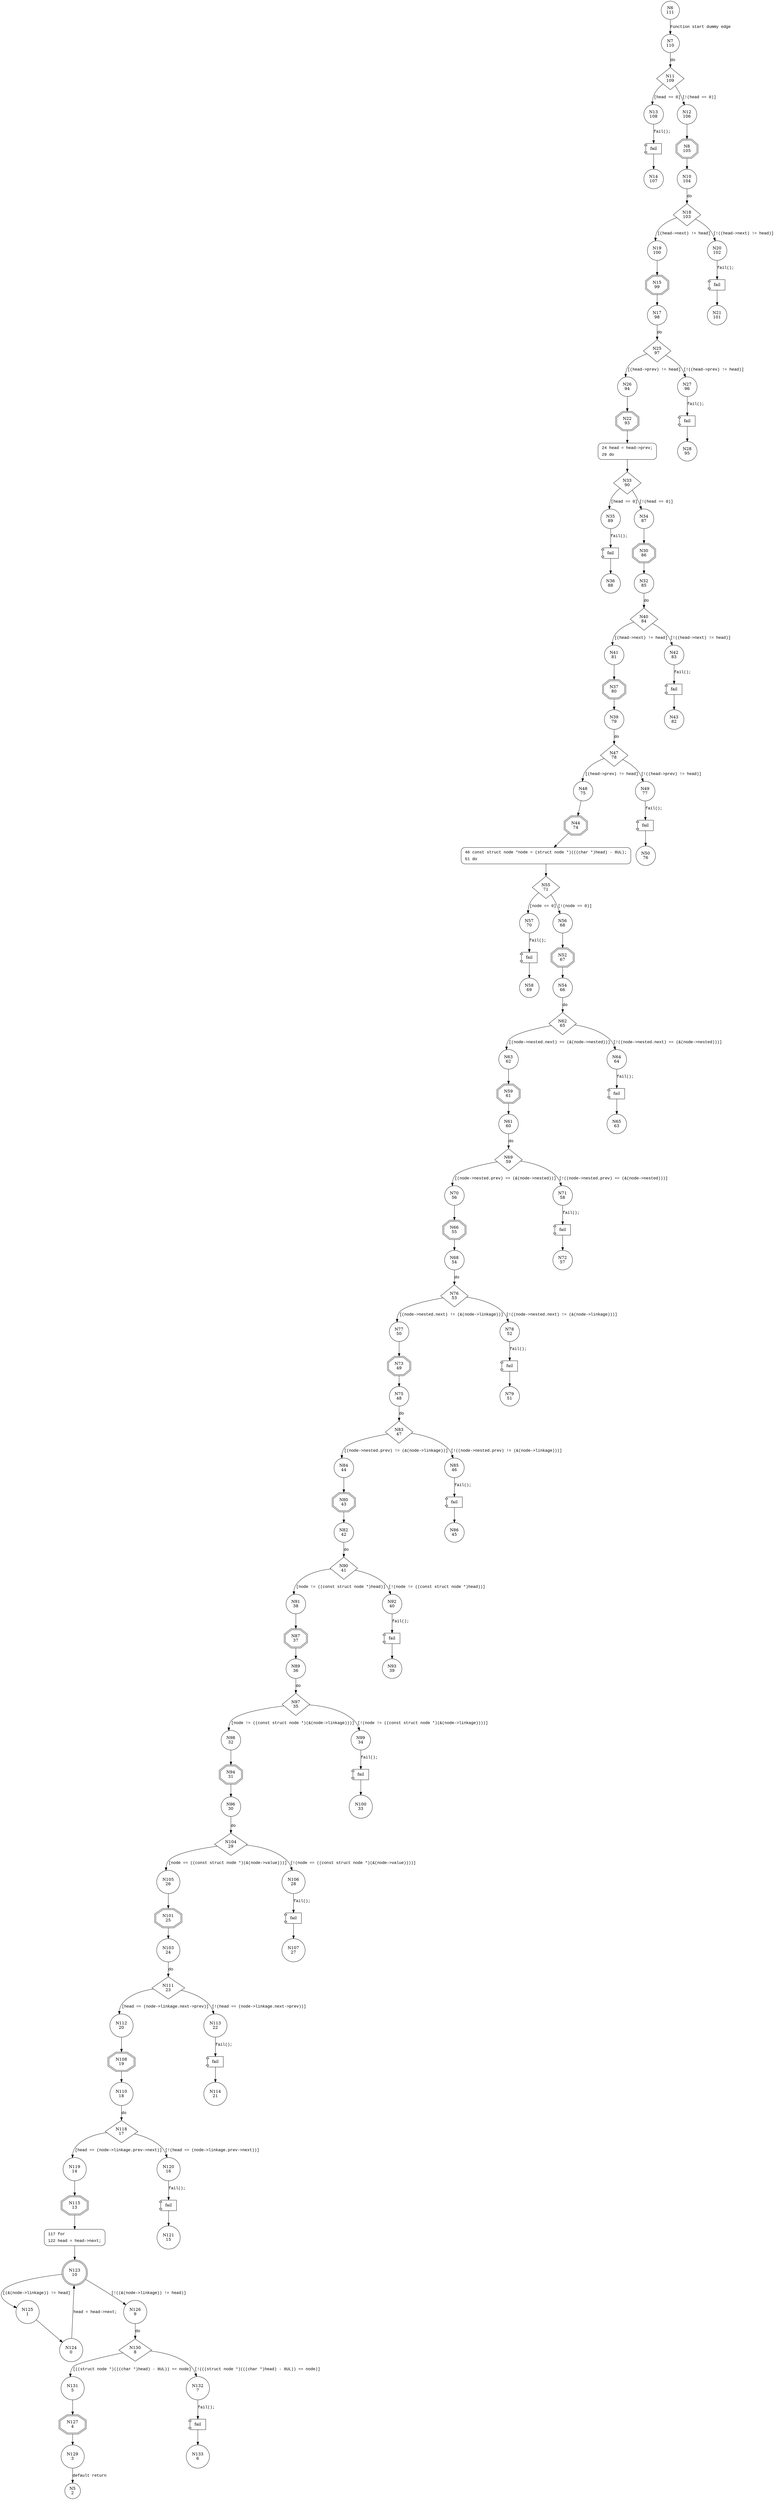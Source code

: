 digraph inspect {
6 [shape="circle" label="N6\n111"]
7 [shape="circle" label="N7\n110"]
11 [shape="diamond" label="N11\n109"]
13 [shape="circle" label="N13\n108"]
12 [shape="circle" label="N12\n106"]
8 [shape="doubleoctagon" label="N8\n105"]
10 [shape="circle" label="N10\n104"]
18 [shape="diamond" label="N18\n103"]
19 [shape="circle" label="N19\n100"]
20 [shape="circle" label="N20\n102"]
21 [shape="circle" label="N21\n101"]
15 [shape="doubleoctagon" label="N15\n99"]
17 [shape="circle" label="N17\n98"]
25 [shape="diamond" label="N25\n97"]
26 [shape="circle" label="N26\n94"]
27 [shape="circle" label="N27\n96"]
28 [shape="circle" label="N28\n95"]
22 [shape="doubleoctagon" label="N22\n93"]
24 [shape="circle" label="N24\n92"]
33 [shape="diamond" label="N33\n90"]
35 [shape="circle" label="N35\n89"]
34 [shape="circle" label="N34\n87"]
30 [shape="doubleoctagon" label="N30\n86"]
32 [shape="circle" label="N32\n85"]
40 [shape="diamond" label="N40\n84"]
41 [shape="circle" label="N41\n81"]
42 [shape="circle" label="N42\n83"]
43 [shape="circle" label="N43\n82"]
37 [shape="doubleoctagon" label="N37\n80"]
39 [shape="circle" label="N39\n79"]
47 [shape="diamond" label="N47\n78"]
48 [shape="circle" label="N48\n75"]
49 [shape="circle" label="N49\n77"]
50 [shape="circle" label="N50\n76"]
44 [shape="doubleoctagon" label="N44\n74"]
46 [shape="circle" label="N46\n73"]
55 [shape="diamond" label="N55\n71"]
57 [shape="circle" label="N57\n70"]
56 [shape="circle" label="N56\n68"]
52 [shape="doubleoctagon" label="N52\n67"]
54 [shape="circle" label="N54\n66"]
62 [shape="diamond" label="N62\n65"]
63 [shape="circle" label="N63\n62"]
64 [shape="circle" label="N64\n64"]
65 [shape="circle" label="N65\n63"]
59 [shape="doubleoctagon" label="N59\n61"]
61 [shape="circle" label="N61\n60"]
69 [shape="diamond" label="N69\n59"]
70 [shape="circle" label="N70\n56"]
71 [shape="circle" label="N71\n58"]
72 [shape="circle" label="N72\n57"]
66 [shape="doubleoctagon" label="N66\n55"]
68 [shape="circle" label="N68\n54"]
76 [shape="diamond" label="N76\n53"]
77 [shape="circle" label="N77\n50"]
78 [shape="circle" label="N78\n52"]
79 [shape="circle" label="N79\n51"]
73 [shape="doubleoctagon" label="N73\n49"]
75 [shape="circle" label="N75\n48"]
83 [shape="diamond" label="N83\n47"]
84 [shape="circle" label="N84\n44"]
85 [shape="circle" label="N85\n46"]
86 [shape="circle" label="N86\n45"]
80 [shape="doubleoctagon" label="N80\n43"]
82 [shape="circle" label="N82\n42"]
90 [shape="diamond" label="N90\n41"]
91 [shape="circle" label="N91\n38"]
92 [shape="circle" label="N92\n40"]
93 [shape="circle" label="N93\n39"]
87 [shape="doubleoctagon" label="N87\n37"]
89 [shape="circle" label="N89\n36"]
97 [shape="diamond" label="N97\n35"]
98 [shape="circle" label="N98\n32"]
99 [shape="circle" label="N99\n34"]
100 [shape="circle" label="N100\n33"]
94 [shape="doubleoctagon" label="N94\n31"]
96 [shape="circle" label="N96\n30"]
104 [shape="diamond" label="N104\n29"]
105 [shape="circle" label="N105\n26"]
106 [shape="circle" label="N106\n28"]
107 [shape="circle" label="N107\n27"]
101 [shape="doubleoctagon" label="N101\n25"]
103 [shape="circle" label="N103\n24"]
111 [shape="diamond" label="N111\n23"]
112 [shape="circle" label="N112\n20"]
113 [shape="circle" label="N113\n22"]
114 [shape="circle" label="N114\n21"]
108 [shape="doubleoctagon" label="N108\n19"]
110 [shape="circle" label="N110\n18"]
118 [shape="diamond" label="N118\n17"]
119 [shape="circle" label="N119\n14"]
120 [shape="circle" label="N120\n16"]
121 [shape="circle" label="N121\n15"]
115 [shape="doubleoctagon" label="N115\n13"]
117 [shape="circle" label="N117\n12"]
123 [shape="doublecircle" label="N123\n10"]
125 [shape="circle" label="N125\n1"]
126 [shape="circle" label="N126\n9"]
130 [shape="diamond" label="N130\n8"]
131 [shape="circle" label="N131\n5"]
132 [shape="circle" label="N132\n7"]
133 [shape="circle" label="N133\n6"]
127 [shape="doubleoctagon" label="N127\n4"]
129 [shape="circle" label="N129\n3"]
124 [shape="circle" label="N124\n0"]
58 [shape="circle" label="N58\n69"]
36 [shape="circle" label="N36\n88"]
14 [shape="circle" label="N14\n107"]
5 [shape="circle" label="N5\n2"]
24 [style="filled,bold" penwidth="1" fillcolor="white" fontname="Courier New" shape="Mrecord" label=<<table border="0" cellborder="0" cellpadding="3" bgcolor="white"><tr><td align="right">24</td><td align="left">head = head-&gt;prev;</td></tr><tr><td align="right">29</td><td align="left">do</td></tr></table>>]
24 -> 33[label=""]
46 [style="filled,bold" penwidth="1" fillcolor="white" fontname="Courier New" shape="Mrecord" label=<<table border="0" cellborder="0" cellpadding="3" bgcolor="white"><tr><td align="right">46</td><td align="left">const struct node *node = (struct node *)(((char *)head) - 8UL);</td></tr><tr><td align="right">51</td><td align="left">do</td></tr></table>>]
46 -> 55[label=""]
117 [style="filled,bold" penwidth="1" fillcolor="white" fontname="Courier New" shape="Mrecord" label=<<table border="0" cellborder="0" cellpadding="3" bgcolor="white"><tr><td align="right">117</td><td align="left">for</td></tr><tr><td align="right">122</td><td align="left">head = head-&gt;next;</td></tr></table>>]
117 -> 123[label=""]
6 -> 7 [label="Function start dummy edge" fontname="Courier New"]
11 -> 13 [label="[head == 0]" fontname="Courier New"]
11 -> 12 [label="[!(head == 0)]" fontname="Courier New"]
8 -> 10 [label="" fontname="Courier New"]
18 -> 19 [label="[(head->next) != head]" fontname="Courier New"]
18 -> 20 [label="[!((head->next) != head)]" fontname="Courier New"]
100007 [shape="component" label="fail"]
20 -> 100007 [label="fail();" fontname="Courier New"]
100007 -> 21 [label="" fontname="Courier New"]
15 -> 17 [label="" fontname="Courier New"]
25 -> 26 [label="[(head->prev) != head]" fontname="Courier New"]
25 -> 27 [label="[!((head->prev) != head)]" fontname="Courier New"]
100008 [shape="component" label="fail"]
27 -> 100008 [label="fail();" fontname="Courier New"]
100008 -> 28 [label="" fontname="Courier New"]
22 -> 24 [label="" fontname="Courier New"]
33 -> 35 [label="[head == 0]" fontname="Courier New"]
33 -> 34 [label="[!(head == 0)]" fontname="Courier New"]
30 -> 32 [label="" fontname="Courier New"]
40 -> 41 [label="[(head->next) != head]" fontname="Courier New"]
40 -> 42 [label="[!((head->next) != head)]" fontname="Courier New"]
100009 [shape="component" label="fail"]
42 -> 100009 [label="fail();" fontname="Courier New"]
100009 -> 43 [label="" fontname="Courier New"]
37 -> 39 [label="" fontname="Courier New"]
47 -> 48 [label="[(head->prev) != head]" fontname="Courier New"]
47 -> 49 [label="[!((head->prev) != head)]" fontname="Courier New"]
100010 [shape="component" label="fail"]
49 -> 100010 [label="fail();" fontname="Courier New"]
100010 -> 50 [label="" fontname="Courier New"]
44 -> 46 [label="" fontname="Courier New"]
55 -> 57 [label="[node == 0]" fontname="Courier New"]
55 -> 56 [label="[!(node == 0)]" fontname="Courier New"]
52 -> 54 [label="" fontname="Courier New"]
62 -> 63 [label="[(node->nested.next) == (&(node->nested))]" fontname="Courier New"]
62 -> 64 [label="[!((node->nested.next) == (&(node->nested)))]" fontname="Courier New"]
100011 [shape="component" label="fail"]
64 -> 100011 [label="fail();" fontname="Courier New"]
100011 -> 65 [label="" fontname="Courier New"]
59 -> 61 [label="" fontname="Courier New"]
69 -> 70 [label="[(node->nested.prev) == (&(node->nested))]" fontname="Courier New"]
69 -> 71 [label="[!((node->nested.prev) == (&(node->nested)))]" fontname="Courier New"]
100012 [shape="component" label="fail"]
71 -> 100012 [label="fail();" fontname="Courier New"]
100012 -> 72 [label="" fontname="Courier New"]
66 -> 68 [label="" fontname="Courier New"]
76 -> 77 [label="[(node->nested.next) != (&(node->linkage))]" fontname="Courier New"]
76 -> 78 [label="[!((node->nested.next) != (&(node->linkage)))]" fontname="Courier New"]
100013 [shape="component" label="fail"]
78 -> 100013 [label="fail();" fontname="Courier New"]
100013 -> 79 [label="" fontname="Courier New"]
73 -> 75 [label="" fontname="Courier New"]
83 -> 84 [label="[(node->nested.prev) != (&(node->linkage))]" fontname="Courier New"]
83 -> 85 [label="[!((node->nested.prev) != (&(node->linkage)))]" fontname="Courier New"]
100014 [shape="component" label="fail"]
85 -> 100014 [label="fail();" fontname="Courier New"]
100014 -> 86 [label="" fontname="Courier New"]
80 -> 82 [label="" fontname="Courier New"]
90 -> 91 [label="[node != ((const struct node *)head)]" fontname="Courier New"]
90 -> 92 [label="[!(node != ((const struct node *)head))]" fontname="Courier New"]
100015 [shape="component" label="fail"]
92 -> 100015 [label="fail();" fontname="Courier New"]
100015 -> 93 [label="" fontname="Courier New"]
87 -> 89 [label="" fontname="Courier New"]
97 -> 98 [label="[node != ((const struct node *)(&(node->linkage)))]" fontname="Courier New"]
97 -> 99 [label="[!(node != ((const struct node *)(&(node->linkage))))]" fontname="Courier New"]
100016 [shape="component" label="fail"]
99 -> 100016 [label="fail();" fontname="Courier New"]
100016 -> 100 [label="" fontname="Courier New"]
94 -> 96 [label="" fontname="Courier New"]
104 -> 105 [label="[node == ((const struct node *)(&(node->value)))]" fontname="Courier New"]
104 -> 106 [label="[!(node == ((const struct node *)(&(node->value))))]" fontname="Courier New"]
100017 [shape="component" label="fail"]
106 -> 100017 [label="fail();" fontname="Courier New"]
100017 -> 107 [label="" fontname="Courier New"]
101 -> 103 [label="" fontname="Courier New"]
111 -> 112 [label="[head == (node->linkage.next->prev)]" fontname="Courier New"]
111 -> 113 [label="[!(head == (node->linkage.next->prev))]" fontname="Courier New"]
100018 [shape="component" label="fail"]
113 -> 100018 [label="fail();" fontname="Courier New"]
100018 -> 114 [label="" fontname="Courier New"]
108 -> 110 [label="" fontname="Courier New"]
118 -> 119 [label="[head == (node->linkage.prev->next)]" fontname="Courier New"]
118 -> 120 [label="[!(head == (node->linkage.prev->next))]" fontname="Courier New"]
100019 [shape="component" label="fail"]
120 -> 100019 [label="fail();" fontname="Courier New"]
100019 -> 121 [label="" fontname="Courier New"]
115 -> 117 [label="" fontname="Courier New"]
123 -> 125 [label="[(&(node->linkage)) != head]" fontname="Courier New"]
123 -> 126 [label="[!((&(node->linkage)) != head)]" fontname="Courier New"]
130 -> 131 [label="[((struct node *)(((char *)head) - 8UL)) == node]" fontname="Courier New"]
130 -> 132 [label="[!(((struct node *)(((char *)head) - 8UL)) == node)]" fontname="Courier New"]
100020 [shape="component" label="fail"]
132 -> 100020 [label="fail();" fontname="Courier New"]
100020 -> 133 [label="" fontname="Courier New"]
127 -> 129 [label="" fontname="Courier New"]
125 -> 124 [label="" fontname="Courier New"]
100021 [shape="component" label="fail"]
57 -> 100021 [label="fail();" fontname="Courier New"]
100021 -> 58 [label="" fontname="Courier New"]
100022 [shape="component" label="fail"]
35 -> 100022 [label="fail();" fontname="Courier New"]
100022 -> 36 [label="" fontname="Courier New"]
100023 [shape="component" label="fail"]
13 -> 100023 [label="fail();" fontname="Courier New"]
100023 -> 14 [label="" fontname="Courier New"]
7 -> 11 [label="do" fontname="Courier New"]
12 -> 8 [label="" fontname="Courier New"]
10 -> 18 [label="do" fontname="Courier New"]
19 -> 15 [label="" fontname="Courier New"]
17 -> 25 [label="do" fontname="Courier New"]
26 -> 22 [label="" fontname="Courier New"]
34 -> 30 [label="" fontname="Courier New"]
32 -> 40 [label="do" fontname="Courier New"]
41 -> 37 [label="" fontname="Courier New"]
39 -> 47 [label="do" fontname="Courier New"]
48 -> 44 [label="" fontname="Courier New"]
56 -> 52 [label="" fontname="Courier New"]
54 -> 62 [label="do" fontname="Courier New"]
63 -> 59 [label="" fontname="Courier New"]
61 -> 69 [label="do" fontname="Courier New"]
70 -> 66 [label="" fontname="Courier New"]
68 -> 76 [label="do" fontname="Courier New"]
77 -> 73 [label="" fontname="Courier New"]
75 -> 83 [label="do" fontname="Courier New"]
84 -> 80 [label="" fontname="Courier New"]
82 -> 90 [label="do" fontname="Courier New"]
91 -> 87 [label="" fontname="Courier New"]
89 -> 97 [label="do" fontname="Courier New"]
98 -> 94 [label="" fontname="Courier New"]
96 -> 104 [label="do" fontname="Courier New"]
105 -> 101 [label="" fontname="Courier New"]
103 -> 111 [label="do" fontname="Courier New"]
112 -> 108 [label="" fontname="Courier New"]
110 -> 118 [label="do" fontname="Courier New"]
119 -> 115 [label="" fontname="Courier New"]
126 -> 130 [label="do" fontname="Courier New"]
131 -> 127 [label="" fontname="Courier New"]
129 -> 5 [label="default return" fontname="Courier New"]
124 -> 123 [label="head = head->next;" fontname="Courier New"]
}
